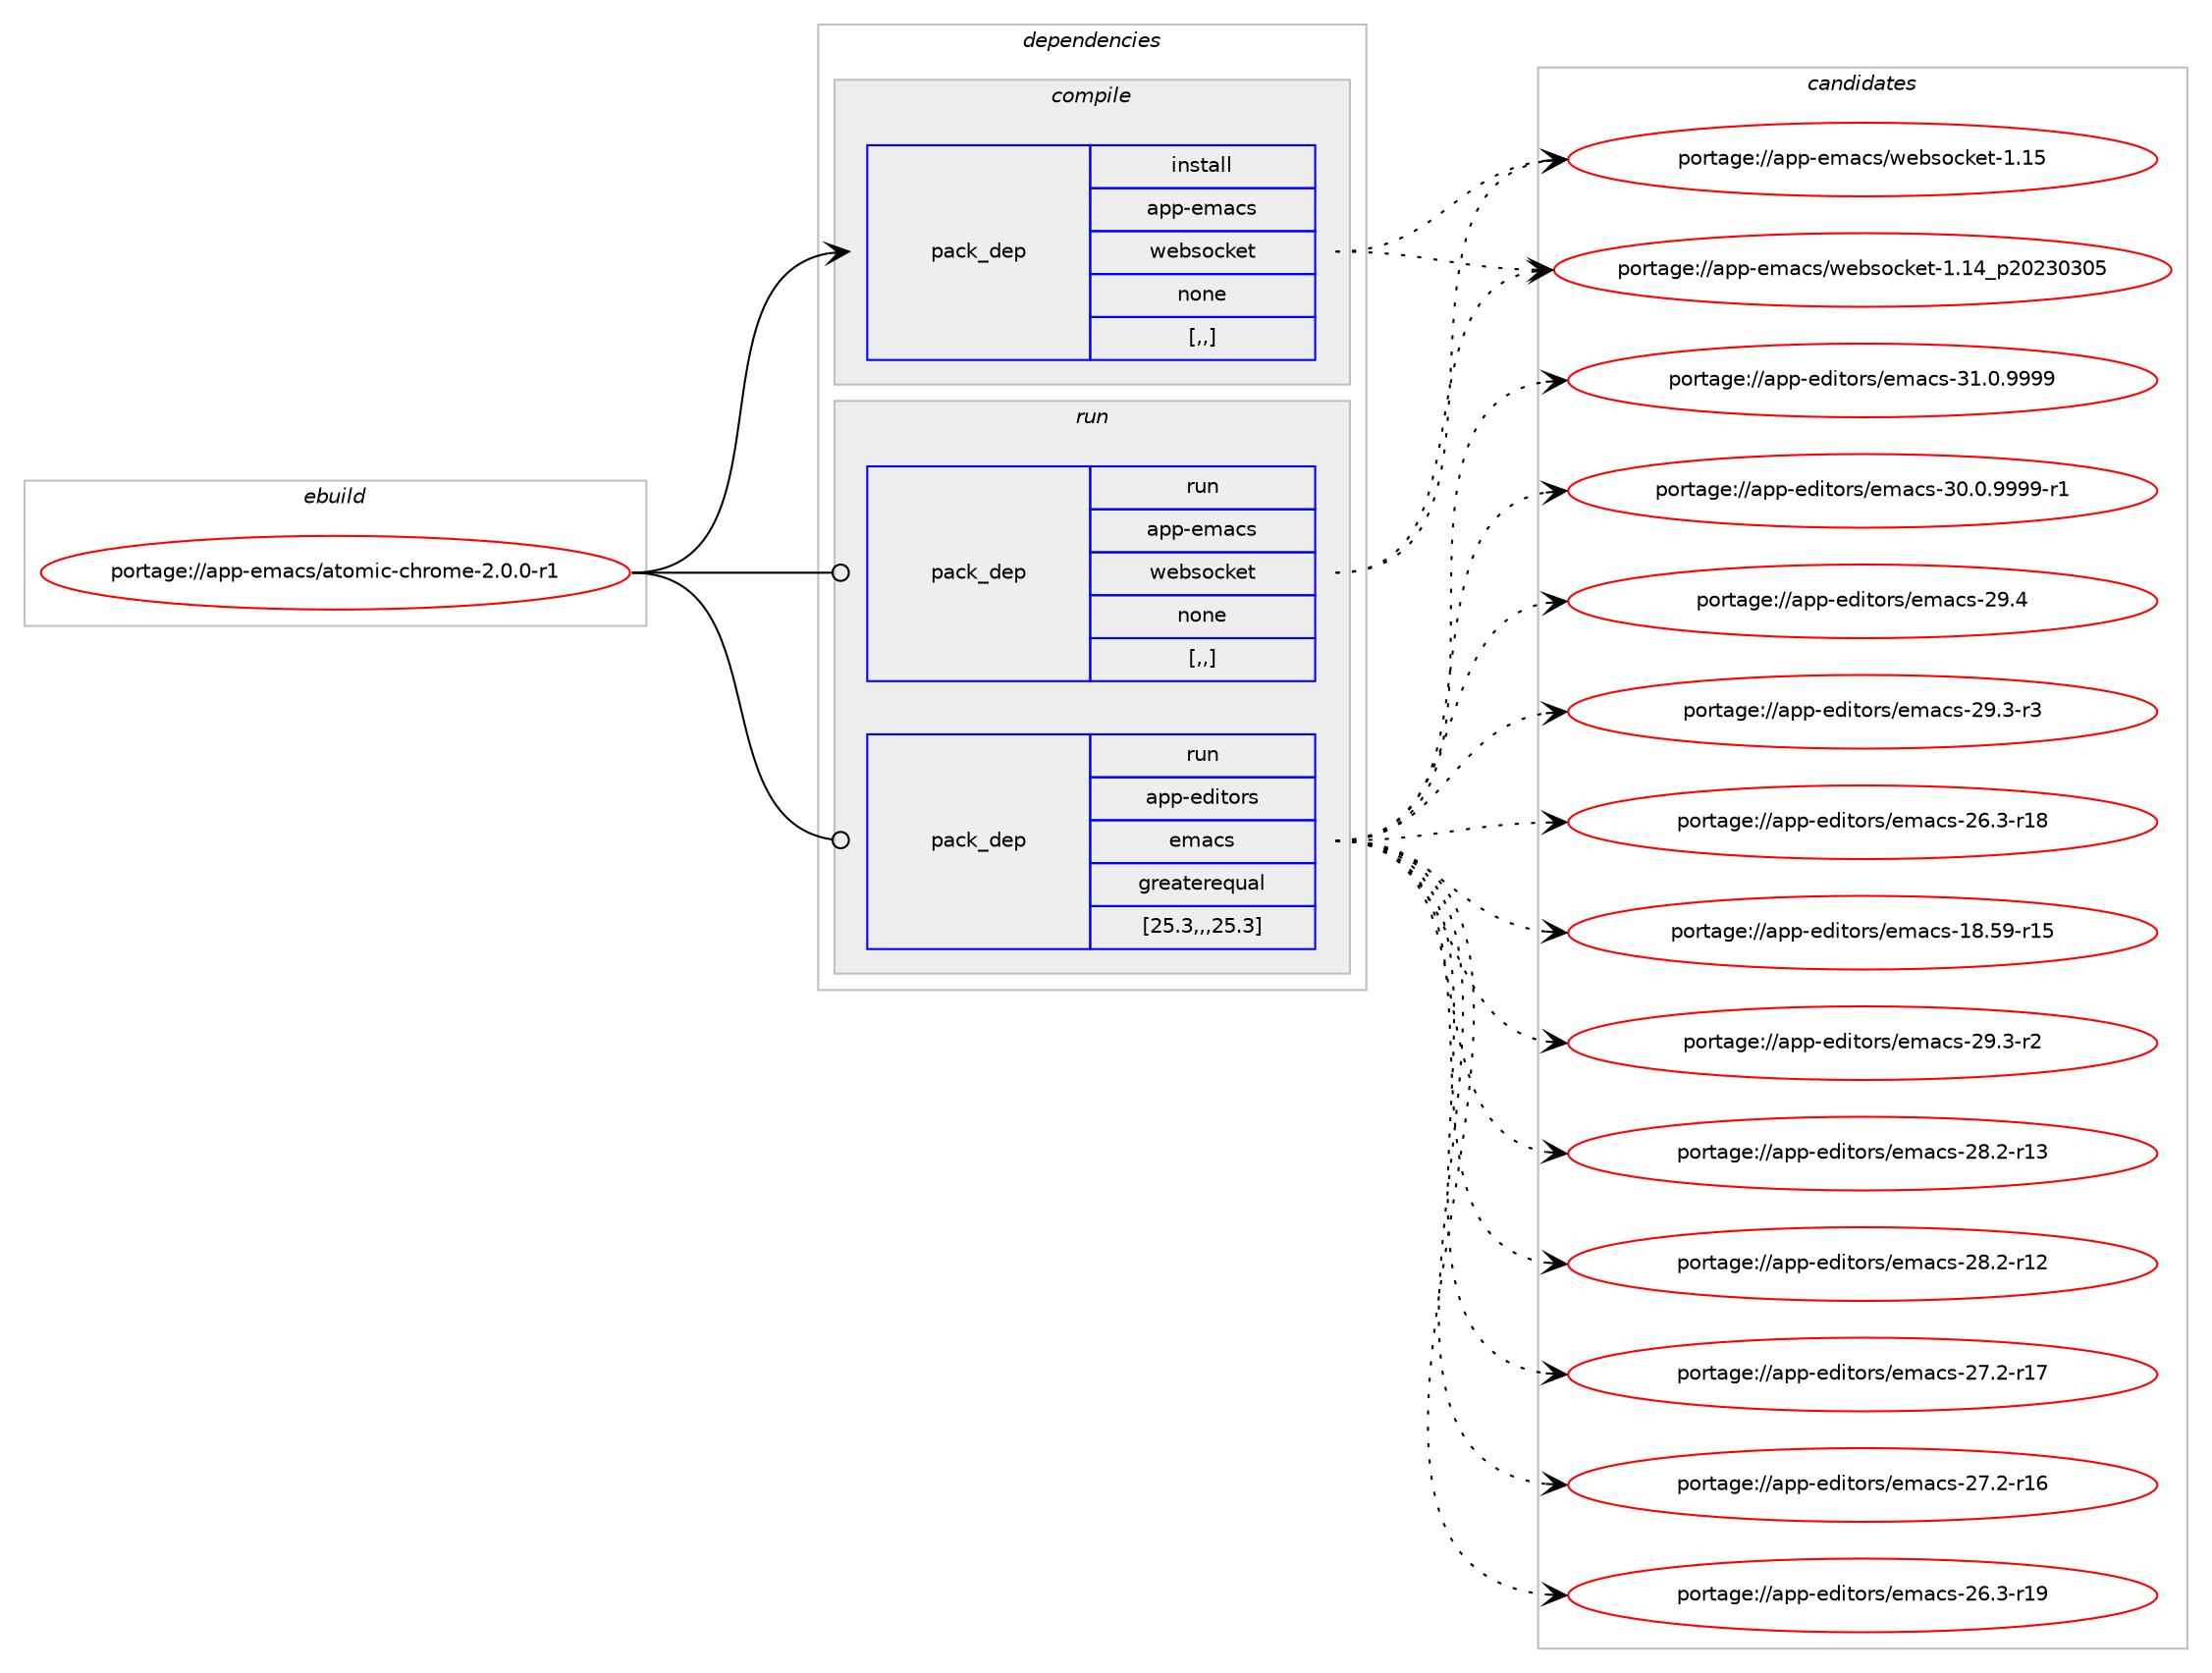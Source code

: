 digraph prolog {

# *************
# Graph options
# *************

newrank=true;
concentrate=true;
compound=true;
graph [rankdir=LR,fontname=Helvetica,fontsize=10,ranksep=1.5];#, ranksep=2.5, nodesep=0.2];
edge  [arrowhead=vee];
node  [fontname=Helvetica,fontsize=10];

# **********
# The ebuild
# **********

subgraph cluster_leftcol {
color=gray;
label=<<i>ebuild</i>>;
id [label="portage://app-emacs/atomic-chrome-2.0.0-r1", color=red, width=4, href="../app-emacs/atomic-chrome-2.0.0-r1.svg"];
}

# ****************
# The dependencies
# ****************

subgraph cluster_midcol {
color=gray;
label=<<i>dependencies</i>>;
subgraph cluster_compile {
fillcolor="#eeeeee";
style=filled;
label=<<i>compile</i>>;
subgraph pack15942 {
dependency22227 [label=<<TABLE BORDER="0" CELLBORDER="1" CELLSPACING="0" CELLPADDING="4" WIDTH="220"><TR><TD ROWSPAN="6" CELLPADDING="30">pack_dep</TD></TR><TR><TD WIDTH="110">install</TD></TR><TR><TD>app-emacs</TD></TR><TR><TD>websocket</TD></TR><TR><TD>none</TD></TR><TR><TD>[,,]</TD></TR></TABLE>>, shape=none, color=blue];
}
id:e -> dependency22227:w [weight=20,style="solid",arrowhead="vee"];
}
subgraph cluster_compileandrun {
fillcolor="#eeeeee";
style=filled;
label=<<i>compile and run</i>>;
}
subgraph cluster_run {
fillcolor="#eeeeee";
style=filled;
label=<<i>run</i>>;
subgraph pack15943 {
dependency22228 [label=<<TABLE BORDER="0" CELLBORDER="1" CELLSPACING="0" CELLPADDING="4" WIDTH="220"><TR><TD ROWSPAN="6" CELLPADDING="30">pack_dep</TD></TR><TR><TD WIDTH="110">run</TD></TR><TR><TD>app-editors</TD></TR><TR><TD>emacs</TD></TR><TR><TD>greaterequal</TD></TR><TR><TD>[25.3,,,25.3]</TD></TR></TABLE>>, shape=none, color=blue];
}
id:e -> dependency22228:w [weight=20,style="solid",arrowhead="odot"];
subgraph pack15944 {
dependency22229 [label=<<TABLE BORDER="0" CELLBORDER="1" CELLSPACING="0" CELLPADDING="4" WIDTH="220"><TR><TD ROWSPAN="6" CELLPADDING="30">pack_dep</TD></TR><TR><TD WIDTH="110">run</TD></TR><TR><TD>app-emacs</TD></TR><TR><TD>websocket</TD></TR><TR><TD>none</TD></TR><TR><TD>[,,]</TD></TR></TABLE>>, shape=none, color=blue];
}
id:e -> dependency22229:w [weight=20,style="solid",arrowhead="odot"];
}
}

# **************
# The candidates
# **************

subgraph cluster_choices {
rank=same;
color=gray;
label=<<i>candidates</i>>;

subgraph choice15942 {
color=black;
nodesep=1;
choice971121124510110997991154711910198115111991071011164549464953 [label="portage://app-emacs/websocket-1.15", color=red, width=4,href="../app-emacs/websocket-1.15.svg"];
choice971121124510110997991154711910198115111991071011164549464952951125048505148514853 [label="portage://app-emacs/websocket-1.14_p20230305", color=red, width=4,href="../app-emacs/websocket-1.14_p20230305.svg"];
dependency22227:e -> choice971121124510110997991154711910198115111991071011164549464953:w [style=dotted,weight="100"];
dependency22227:e -> choice971121124510110997991154711910198115111991071011164549464952951125048505148514853:w [style=dotted,weight="100"];
}
subgraph choice15943 {
color=black;
nodesep=1;
choice971121124510110010511611111411547101109979911545514946484657575757 [label="portage://app-editors/emacs-31.0.9999", color=red, width=4,href="../app-editors/emacs-31.0.9999.svg"];
choice9711211245101100105116111114115471011099799115455148464846575757574511449 [label="portage://app-editors/emacs-30.0.9999-r1", color=red, width=4,href="../app-editors/emacs-30.0.9999-r1.svg"];
choice97112112451011001051161111141154710110997991154550574652 [label="portage://app-editors/emacs-29.4", color=red, width=4,href="../app-editors/emacs-29.4.svg"];
choice971121124510110010511611111411547101109979911545505746514511451 [label="portage://app-editors/emacs-29.3-r3", color=red, width=4,href="../app-editors/emacs-29.3-r3.svg"];
choice971121124510110010511611111411547101109979911545505746514511450 [label="portage://app-editors/emacs-29.3-r2", color=red, width=4,href="../app-editors/emacs-29.3-r2.svg"];
choice97112112451011001051161111141154710110997991154550564650451144951 [label="portage://app-editors/emacs-28.2-r13", color=red, width=4,href="../app-editors/emacs-28.2-r13.svg"];
choice97112112451011001051161111141154710110997991154550564650451144950 [label="portage://app-editors/emacs-28.2-r12", color=red, width=4,href="../app-editors/emacs-28.2-r12.svg"];
choice97112112451011001051161111141154710110997991154550554650451144955 [label="portage://app-editors/emacs-27.2-r17", color=red, width=4,href="../app-editors/emacs-27.2-r17.svg"];
choice97112112451011001051161111141154710110997991154550554650451144954 [label="portage://app-editors/emacs-27.2-r16", color=red, width=4,href="../app-editors/emacs-27.2-r16.svg"];
choice97112112451011001051161111141154710110997991154550544651451144957 [label="portage://app-editors/emacs-26.3-r19", color=red, width=4,href="../app-editors/emacs-26.3-r19.svg"];
choice97112112451011001051161111141154710110997991154550544651451144956 [label="portage://app-editors/emacs-26.3-r18", color=red, width=4,href="../app-editors/emacs-26.3-r18.svg"];
choice9711211245101100105116111114115471011099799115454956465357451144953 [label="portage://app-editors/emacs-18.59-r15", color=red, width=4,href="../app-editors/emacs-18.59-r15.svg"];
dependency22228:e -> choice971121124510110010511611111411547101109979911545514946484657575757:w [style=dotted,weight="100"];
dependency22228:e -> choice9711211245101100105116111114115471011099799115455148464846575757574511449:w [style=dotted,weight="100"];
dependency22228:e -> choice97112112451011001051161111141154710110997991154550574652:w [style=dotted,weight="100"];
dependency22228:e -> choice971121124510110010511611111411547101109979911545505746514511451:w [style=dotted,weight="100"];
dependency22228:e -> choice971121124510110010511611111411547101109979911545505746514511450:w [style=dotted,weight="100"];
dependency22228:e -> choice97112112451011001051161111141154710110997991154550564650451144951:w [style=dotted,weight="100"];
dependency22228:e -> choice97112112451011001051161111141154710110997991154550564650451144950:w [style=dotted,weight="100"];
dependency22228:e -> choice97112112451011001051161111141154710110997991154550554650451144955:w [style=dotted,weight="100"];
dependency22228:e -> choice97112112451011001051161111141154710110997991154550554650451144954:w [style=dotted,weight="100"];
dependency22228:e -> choice97112112451011001051161111141154710110997991154550544651451144957:w [style=dotted,weight="100"];
dependency22228:e -> choice97112112451011001051161111141154710110997991154550544651451144956:w [style=dotted,weight="100"];
dependency22228:e -> choice9711211245101100105116111114115471011099799115454956465357451144953:w [style=dotted,weight="100"];
}
subgraph choice15944 {
color=black;
nodesep=1;
choice971121124510110997991154711910198115111991071011164549464953 [label="portage://app-emacs/websocket-1.15", color=red, width=4,href="../app-emacs/websocket-1.15.svg"];
choice971121124510110997991154711910198115111991071011164549464952951125048505148514853 [label="portage://app-emacs/websocket-1.14_p20230305", color=red, width=4,href="../app-emacs/websocket-1.14_p20230305.svg"];
dependency22229:e -> choice971121124510110997991154711910198115111991071011164549464953:w [style=dotted,weight="100"];
dependency22229:e -> choice971121124510110997991154711910198115111991071011164549464952951125048505148514853:w [style=dotted,weight="100"];
}
}

}
